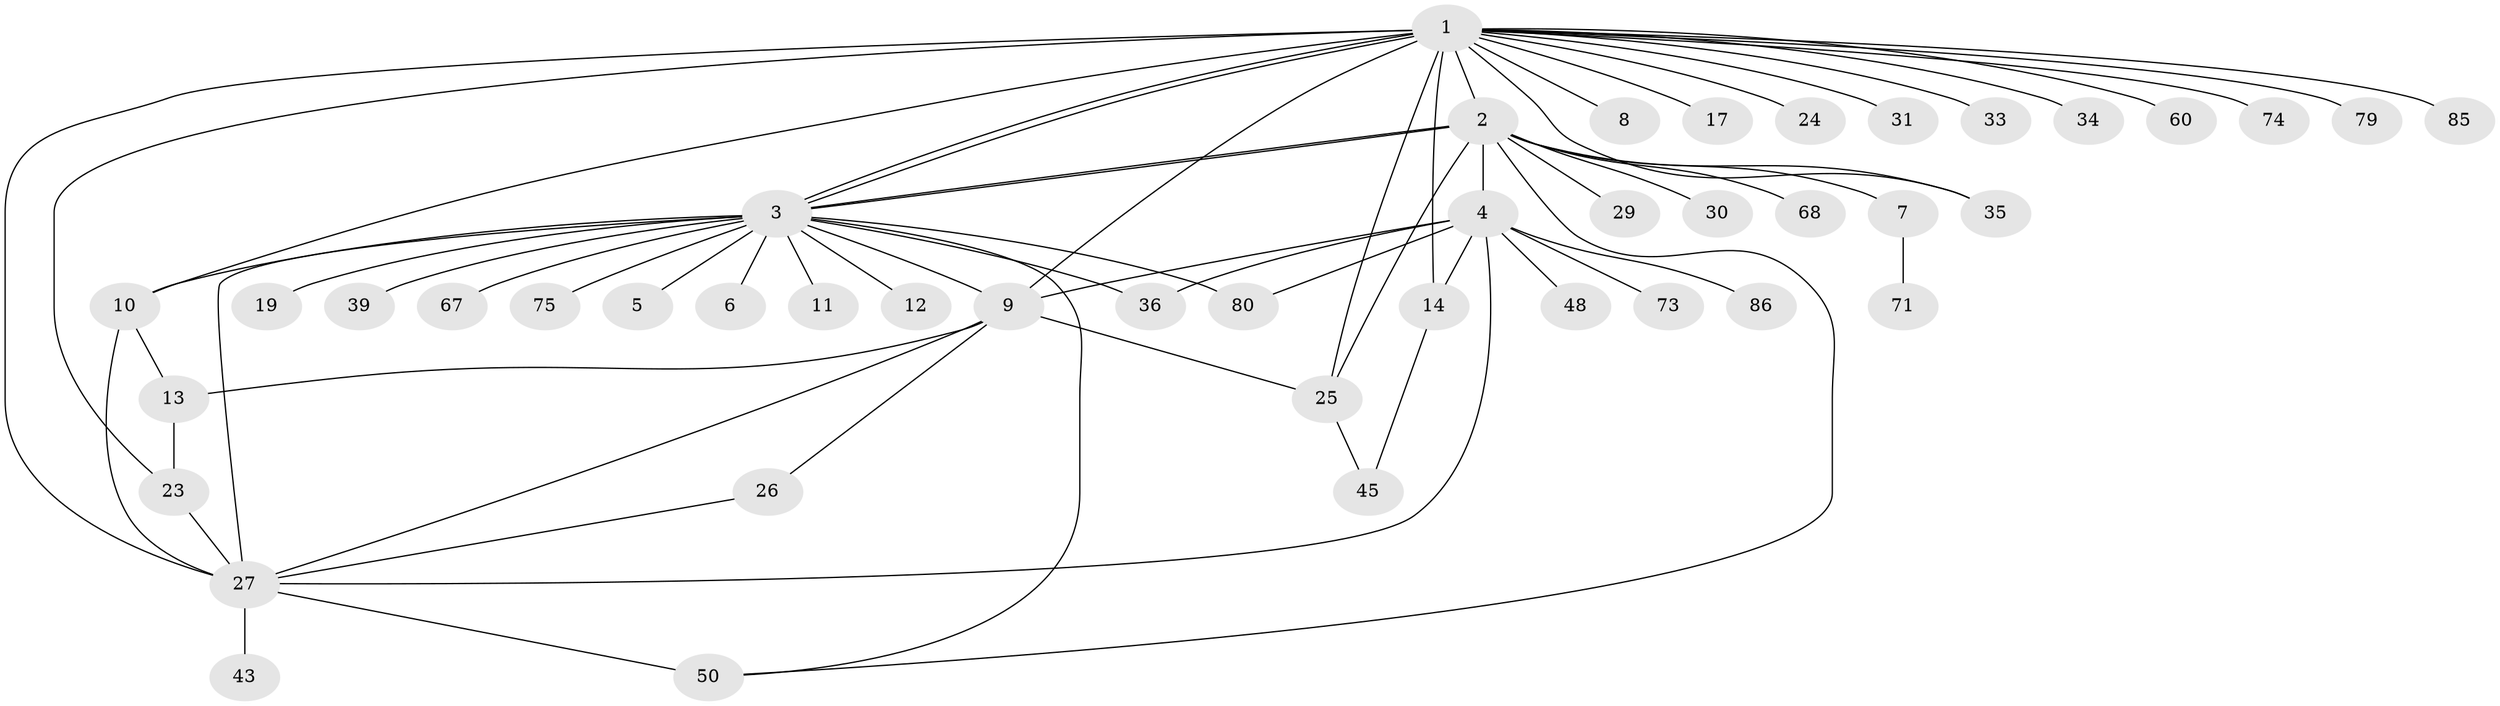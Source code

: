 // original degree distribution, {25: 0.011363636363636364, 11: 0.022727272727272728, 20: 0.011363636363636364, 1: 0.5568181818181818, 2: 0.14772727272727273, 7: 0.022727272727272728, 8: 0.011363636363636364, 4: 0.056818181818181816, 3: 0.10227272727272728, 13: 0.011363636363636364, 5: 0.022727272727272728, 6: 0.022727272727272728}
// Generated by graph-tools (version 1.1) at 2025/14/03/09/25 04:14:25]
// undirected, 44 vertices, 66 edges
graph export_dot {
graph [start="1"]
  node [color=gray90,style=filled];
  1 [super="+15"];
  2;
  3;
  4 [super="+64"];
  5;
  6;
  7;
  8 [super="+81"];
  9 [super="+21+66+32"];
  10 [super="+76+22+42+16"];
  11;
  12;
  13 [super="+59"];
  14 [super="+20+18"];
  17;
  19 [super="+62+70+41"];
  23 [super="+40"];
  24;
  25 [super="+37"];
  26;
  27 [super="+28+47"];
  29;
  30;
  31;
  33;
  34;
  35;
  36;
  39;
  43;
  45 [super="+46"];
  48;
  50 [super="+84+78"];
  60;
  67;
  68;
  71;
  73;
  74;
  75;
  79;
  80;
  85;
  86;
  1 -- 2;
  1 -- 3;
  1 -- 3;
  1 -- 8 [weight=2];
  1 -- 10;
  1 -- 14 [weight=2];
  1 -- 17;
  1 -- 23;
  1 -- 24;
  1 -- 27 [weight=4];
  1 -- 31;
  1 -- 33;
  1 -- 34;
  1 -- 35;
  1 -- 60;
  1 -- 74;
  1 -- 79;
  1 -- 85;
  1 -- 9 [weight=2];
  1 -- 25;
  2 -- 3;
  2 -- 3;
  2 -- 4;
  2 -- 7;
  2 -- 25;
  2 -- 29;
  2 -- 30;
  2 -- 35;
  2 -- 50;
  2 -- 68;
  3 -- 5;
  3 -- 6;
  3 -- 9;
  3 -- 10 [weight=2];
  3 -- 11;
  3 -- 12;
  3 -- 19;
  3 -- 36;
  3 -- 39;
  3 -- 50;
  3 -- 67;
  3 -- 75;
  3 -- 80;
  3 -- 27 [weight=2];
  4 -- 36;
  4 -- 48;
  4 -- 73;
  4 -- 80;
  4 -- 86;
  4 -- 27;
  4 -- 9;
  4 -- 14;
  7 -- 71;
  9 -- 27 [weight=2];
  9 -- 26;
  9 -- 13;
  9 -- 25;
  10 -- 13;
  10 -- 27;
  13 -- 23;
  14 -- 45;
  23 -- 27;
  25 -- 45;
  26 -- 27;
  27 -- 43;
  27 -- 50 [weight=2];
}
